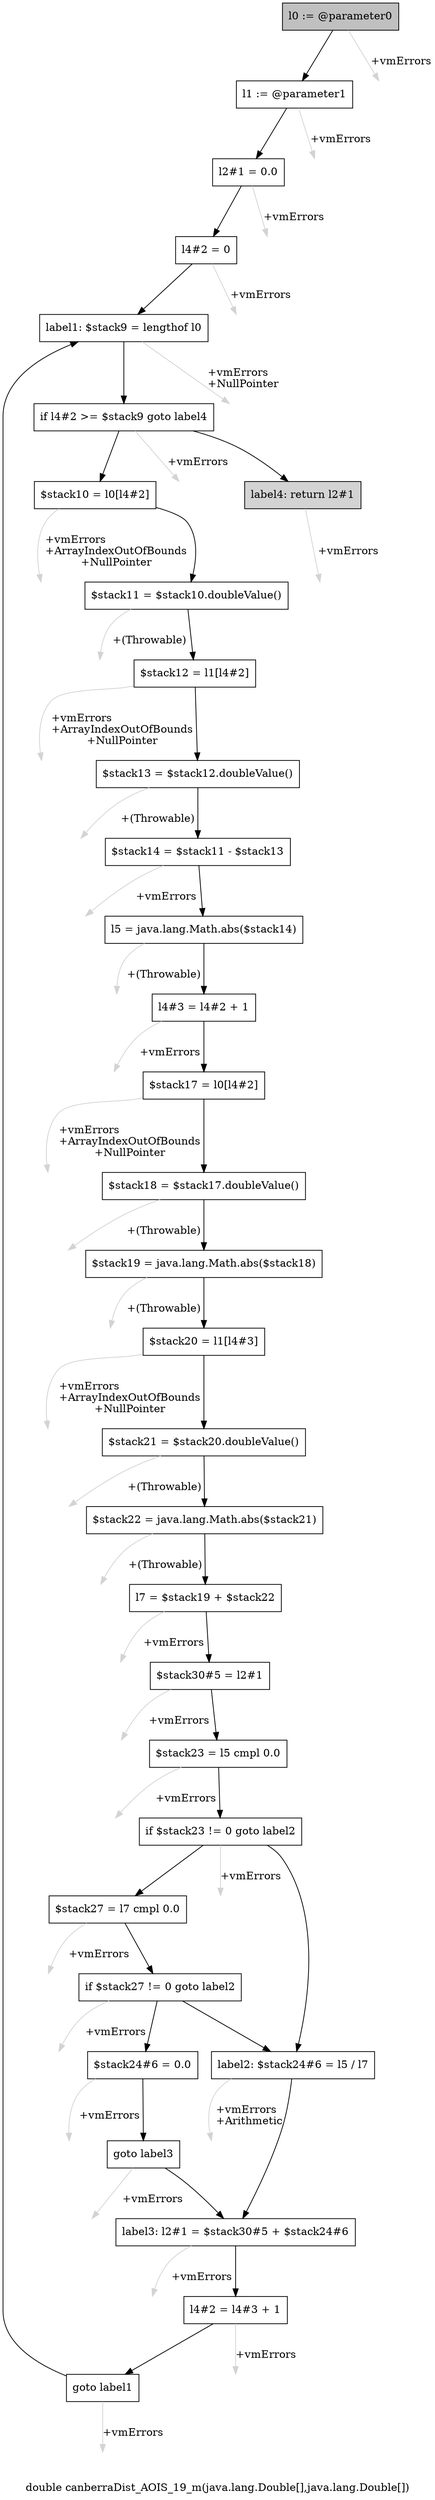digraph "double canberraDist_AOIS_19_m(java.lang.Double[],java.lang.Double[])" {
    label="double canberraDist_AOIS_19_m(java.lang.Double[],java.lang.Double[])";
    node [shape=box];
    "0" [style=filled,fillcolor=gray,label="l0 := @parameter0",];
    "1" [label="l1 := @parameter1",];
    "0"->"1" [color=black,];
    "32" [style=invis,label="Esc",];
    "0"->"32" [color=lightgray,label="\l+vmErrors",];
    "2" [label="l2#1 = 0.0",];
    "1"->"2" [color=black,];
    "33" [style=invis,label="Esc",];
    "1"->"33" [color=lightgray,label="\l+vmErrors",];
    "3" [label="l4#2 = 0",];
    "2"->"3" [color=black,];
    "34" [style=invis,label="Esc",];
    "2"->"34" [color=lightgray,label="\l+vmErrors",];
    "4" [label="label1: $stack9 = lengthof l0",];
    "3"->"4" [color=black,];
    "35" [style=invis,label="Esc",];
    "3"->"35" [color=lightgray,label="\l+vmErrors",];
    "5" [label="if l4#2 >= $stack9 goto label4",];
    "4"->"5" [color=black,];
    "36" [style=invis,label="Esc",];
    "4"->"36" [color=lightgray,label="\l+vmErrors\l+NullPointer",];
    "6" [label="$stack10 = l0[l4#2]",];
    "5"->"6" [color=black,];
    "31" [style=filled,fillcolor=lightgray,label="label4: return l2#1",];
    "5"->"31" [color=black,];
    "37" [style=invis,label="Esc",];
    "5"->"37" [color=lightgray,label="\l+vmErrors",];
    "7" [label="$stack11 = $stack10.doubleValue()",];
    "6"->"7" [color=black,];
    "38" [style=invis,label="Esc",];
    "6"->"38" [color=lightgray,label="\l+vmErrors\l+ArrayIndexOutOfBounds\l+NullPointer",];
    "8" [label="$stack12 = l1[l4#2]",];
    "7"->"8" [color=black,];
    "39" [style=invis,label="Esc",];
    "7"->"39" [color=lightgray,label="\l+(Throwable)",];
    "9" [label="$stack13 = $stack12.doubleValue()",];
    "8"->"9" [color=black,];
    "40" [style=invis,label="Esc",];
    "8"->"40" [color=lightgray,label="\l+vmErrors\l+ArrayIndexOutOfBounds\l+NullPointer",];
    "10" [label="$stack14 = $stack11 - $stack13",];
    "9"->"10" [color=black,];
    "41" [style=invis,label="Esc",];
    "9"->"41" [color=lightgray,label="\l+(Throwable)",];
    "11" [label="l5 = java.lang.Math.abs($stack14)",];
    "10"->"11" [color=black,];
    "42" [style=invis,label="Esc",];
    "10"->"42" [color=lightgray,label="\l+vmErrors",];
    "12" [label="l4#3 = l4#2 + 1",];
    "11"->"12" [color=black,];
    "43" [style=invis,label="Esc",];
    "11"->"43" [color=lightgray,label="\l+(Throwable)",];
    "13" [label="$stack17 = l0[l4#2]",];
    "12"->"13" [color=black,];
    "44" [style=invis,label="Esc",];
    "12"->"44" [color=lightgray,label="\l+vmErrors",];
    "14" [label="$stack18 = $stack17.doubleValue()",];
    "13"->"14" [color=black,];
    "45" [style=invis,label="Esc",];
    "13"->"45" [color=lightgray,label="\l+vmErrors\l+ArrayIndexOutOfBounds\l+NullPointer",];
    "15" [label="$stack19 = java.lang.Math.abs($stack18)",];
    "14"->"15" [color=black,];
    "46" [style=invis,label="Esc",];
    "14"->"46" [color=lightgray,label="\l+(Throwable)",];
    "16" [label="$stack20 = l1[l4#3]",];
    "15"->"16" [color=black,];
    "47" [style=invis,label="Esc",];
    "15"->"47" [color=lightgray,label="\l+(Throwable)",];
    "17" [label="$stack21 = $stack20.doubleValue()",];
    "16"->"17" [color=black,];
    "48" [style=invis,label="Esc",];
    "16"->"48" [color=lightgray,label="\l+vmErrors\l+ArrayIndexOutOfBounds\l+NullPointer",];
    "18" [label="$stack22 = java.lang.Math.abs($stack21)",];
    "17"->"18" [color=black,];
    "49" [style=invis,label="Esc",];
    "17"->"49" [color=lightgray,label="\l+(Throwable)",];
    "19" [label="l7 = $stack19 + $stack22",];
    "18"->"19" [color=black,];
    "50" [style=invis,label="Esc",];
    "18"->"50" [color=lightgray,label="\l+(Throwable)",];
    "20" [label="$stack30#5 = l2#1",];
    "19"->"20" [color=black,];
    "51" [style=invis,label="Esc",];
    "19"->"51" [color=lightgray,label="\l+vmErrors",];
    "21" [label="$stack23 = l5 cmpl 0.0",];
    "20"->"21" [color=black,];
    "52" [style=invis,label="Esc",];
    "20"->"52" [color=lightgray,label="\l+vmErrors",];
    "22" [label="if $stack23 != 0 goto label2",];
    "21"->"22" [color=black,];
    "53" [style=invis,label="Esc",];
    "21"->"53" [color=lightgray,label="\l+vmErrors",];
    "23" [label="$stack27 = l7 cmpl 0.0",];
    "22"->"23" [color=black,];
    "27" [label="label2: $stack24#6 = l5 / l7",];
    "22"->"27" [color=black,];
    "54" [style=invis,label="Esc",];
    "22"->"54" [color=lightgray,label="\l+vmErrors",];
    "24" [label="if $stack27 != 0 goto label2",];
    "23"->"24" [color=black,];
    "55" [style=invis,label="Esc",];
    "23"->"55" [color=lightgray,label="\l+vmErrors",];
    "25" [label="$stack24#6 = 0.0",];
    "24"->"25" [color=black,];
    "24"->"27" [color=black,];
    "56" [style=invis,label="Esc",];
    "24"->"56" [color=lightgray,label="\l+vmErrors",];
    "26" [label="goto label3",];
    "25"->"26" [color=black,];
    "57" [style=invis,label="Esc",];
    "25"->"57" [color=lightgray,label="\l+vmErrors",];
    "28" [label="label3: l2#1 = $stack30#5 + $stack24#6",];
    "26"->"28" [color=black,];
    "58" [style=invis,label="Esc",];
    "26"->"58" [color=lightgray,label="\l+vmErrors",];
    "27"->"28" [color=black,];
    "59" [style=invis,label="Esc",];
    "27"->"59" [color=lightgray,label="\l+vmErrors\l+Arithmetic",];
    "29" [label="l4#2 = l4#3 + 1",];
    "28"->"29" [color=black,];
    "60" [style=invis,label="Esc",];
    "28"->"60" [color=lightgray,label="\l+vmErrors",];
    "30" [label="goto label1",];
    "29"->"30" [color=black,];
    "61" [style=invis,label="Esc",];
    "29"->"61" [color=lightgray,label="\l+vmErrors",];
    "30"->"4" [color=black,];
    "62" [style=invis,label="Esc",];
    "30"->"62" [color=lightgray,label="\l+vmErrors",];
    "63" [style=invis,label="Esc",];
    "31"->"63" [color=lightgray,label="\l+vmErrors",];
}
